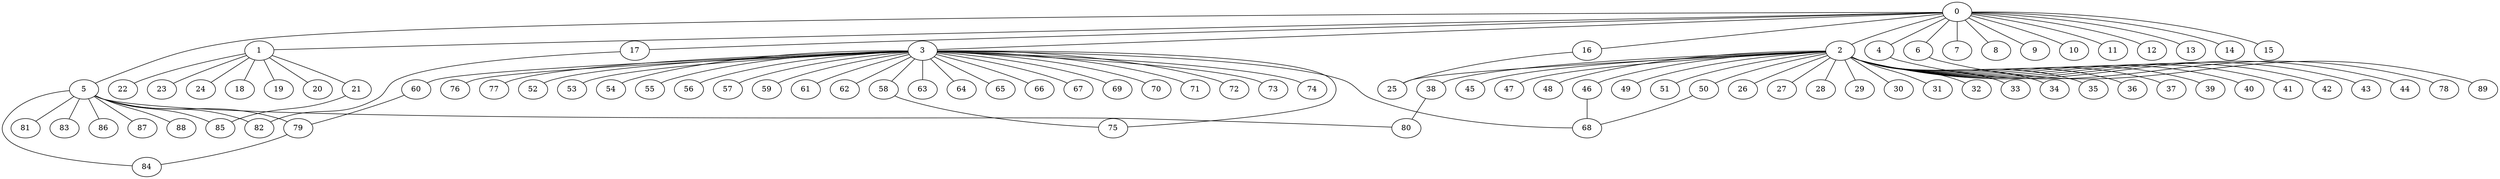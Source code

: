 
graph graphname {
    0 -- 1
0 -- 2
0 -- 3
0 -- 4
0 -- 5
0 -- 6
0 -- 7
0 -- 8
0 -- 9
0 -- 10
0 -- 11
0 -- 12
0 -- 13
0 -- 14
0 -- 15
0 -- 16
0 -- 17
1 -- 18
1 -- 19
1 -- 20
1 -- 21
1 -- 22
1 -- 23
1 -- 24
2 -- 25
2 -- 26
2 -- 27
2 -- 28
2 -- 29
2 -- 30
2 -- 31
2 -- 32
2 -- 33
2 -- 34
2 -- 35
2 -- 36
2 -- 37
2 -- 38
2 -- 39
2 -- 40
2 -- 41
2 -- 42
2 -- 43
2 -- 44
2 -- 45
2 -- 46
2 -- 47
2 -- 48
2 -- 49
2 -- 50
2 -- 51
3 -- 52
3 -- 53
3 -- 54
3 -- 55
3 -- 56
3 -- 57
3 -- 58
3 -- 59
3 -- 60
3 -- 61
3 -- 62
3 -- 63
3 -- 64
3 -- 65
3 -- 66
3 -- 67
3 -- 68
3 -- 69
3 -- 70
3 -- 71
3 -- 72
3 -- 73
3 -- 74
3 -- 75
3 -- 76
3 -- 77
4 -- 78
5 -- 79
5 -- 80
5 -- 81
5 -- 82
5 -- 83
5 -- 84
5 -- 85
5 -- 86
5 -- 87
5 -- 88
6 -- 89
16 -- 25
17 -- 82
21 -- 85
38 -- 80
46 -- 68
50 -- 68
58 -- 75
60 -- 79
79 -- 84

}
